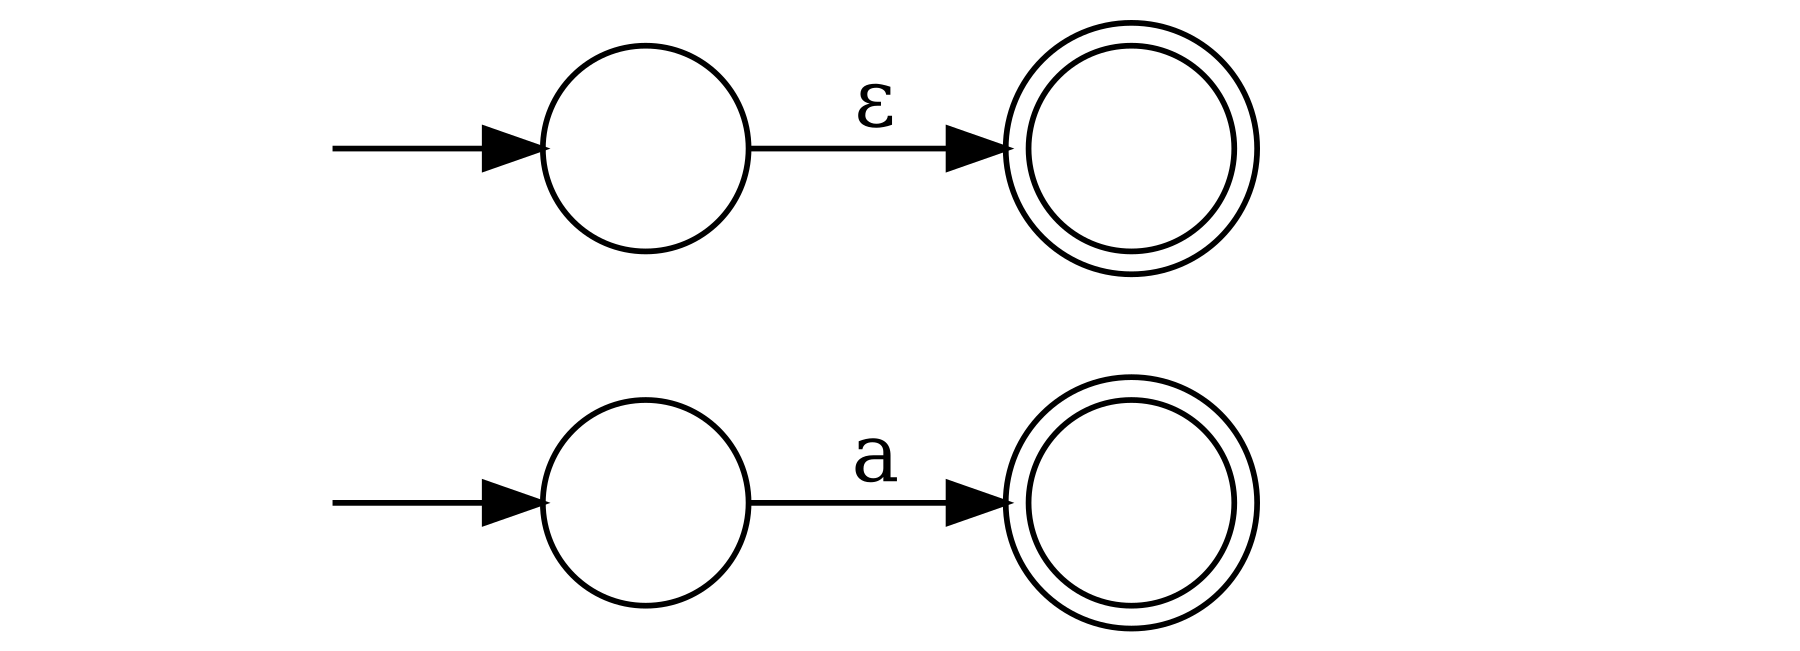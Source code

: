 digraph finite_state_machine {
	rankdir=LR;
	size="12,9!"
    S0 [ style=invis ];
    S1 [ style=invis ];
    E0 [ style=invis ];
    E1 [ style=invis ];
	node [ 
        label = "";
        shape = doublecircle;
    ]; n1; n3;
	node [ shape=circle ];
    S0 -> n0;
    n0 -> n1 [ label="a" ];
    n1 -> E0 [ style=invis ];
    S1 -> n2;
    n2 -> n3 [ label="ε" ];
    n3 -> E1 [ style=invis ];
}
